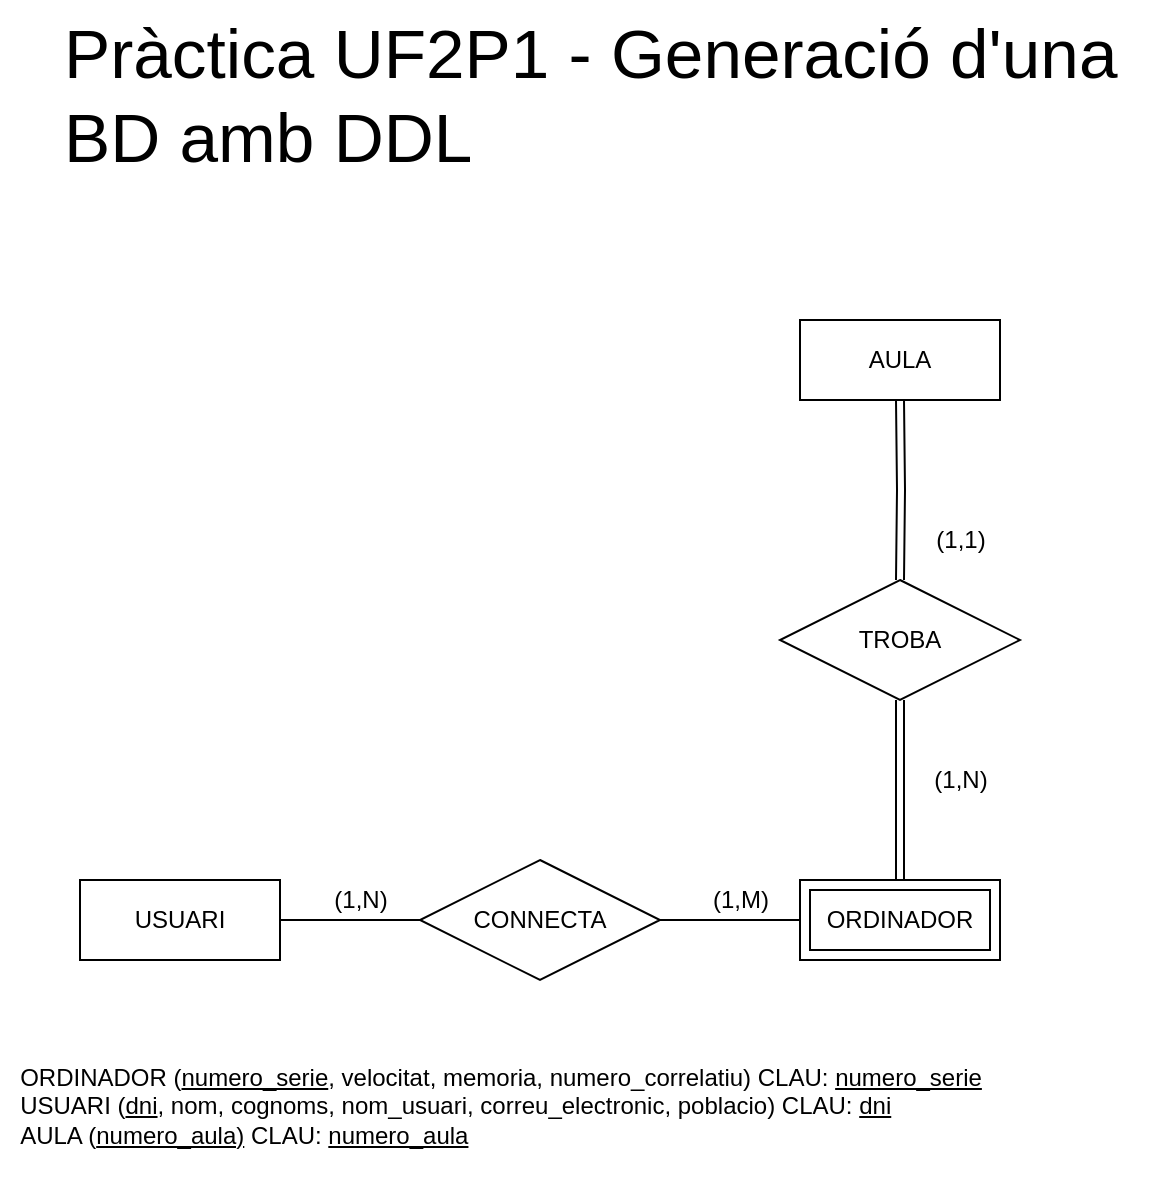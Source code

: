 <mxfile version="15.4.0" type="device"><diagram id="gNpVX6uRyPuavn-JW8bK" name="Página-1"><mxGraphModel dx="905" dy="805" grid="1" gridSize="10" guides="1" tooltips="1" connect="1" arrows="1" fold="1" page="1" pageScale="1" pageWidth="827" pageHeight="1169" math="0" shadow="0"><root><mxCell id="0"/><mxCell id="1" parent="0"/><mxCell id="LjvAabkBpFXX0QuldtE5-1" value="&lt;span style=&quot;font-size: 26pt; font-family: arial; color: rgb(0, 0, 0); background-color: transparent; font-weight: 400; font-style: normal; font-variant: normal; text-decoration: none; vertical-align: baseline;&quot; id=&quot;docs-internal-guid-00cd43dc-7fff-35ba-08b6-17f907ad7761&quot;&gt;Pràctica UF2P1 - Generació d'una BD amb DDL&lt;/span&gt;" style="text;whiteSpace=wrap;html=1;" vertex="1" parent="1"><mxGeometry x="30" y="40" width="550" height="60" as="geometry"/></mxCell><mxCell id="LjvAabkBpFXX0QuldtE5-8" style="edgeStyle=orthogonalEdgeStyle;rounded=0;orthogonalLoop=1;jettySize=auto;html=1;entryX=0;entryY=0.5;entryDx=0;entryDy=0;endArrow=none;endFill=0;" edge="1" parent="1" source="LjvAabkBpFXX0QuldtE5-3" target="LjvAabkBpFXX0QuldtE5-6"><mxGeometry relative="1" as="geometry"/></mxCell><mxCell id="LjvAabkBpFXX0QuldtE5-3" value="USUARI" style="whiteSpace=wrap;html=1;align=center;" vertex="1" parent="1"><mxGeometry x="40" y="480" width="100" height="40" as="geometry"/></mxCell><mxCell id="LjvAabkBpFXX0QuldtE5-4" value="ORDINADOR" style="shape=ext;margin=3;double=1;whiteSpace=wrap;html=1;align=center;" vertex="1" parent="1"><mxGeometry x="400" y="480" width="100" height="40" as="geometry"/></mxCell><mxCell id="LjvAabkBpFXX0QuldtE5-5" value="AULA" style="whiteSpace=wrap;html=1;align=center;" vertex="1" parent="1"><mxGeometry x="400" y="200" width="100" height="40" as="geometry"/></mxCell><mxCell id="LjvAabkBpFXX0QuldtE5-9" style="edgeStyle=orthogonalEdgeStyle;rounded=0;orthogonalLoop=1;jettySize=auto;html=1;entryX=0;entryY=0.5;entryDx=0;entryDy=0;endArrow=none;endFill=0;" edge="1" parent="1" source="LjvAabkBpFXX0QuldtE5-6" target="LjvAabkBpFXX0QuldtE5-4"><mxGeometry relative="1" as="geometry"/></mxCell><mxCell id="LjvAabkBpFXX0QuldtE5-6" value="CONNECTA" style="shape=rhombus;perimeter=rhombusPerimeter;whiteSpace=wrap;html=1;align=center;" vertex="1" parent="1"><mxGeometry x="210" y="470" width="120" height="60" as="geometry"/></mxCell><mxCell id="LjvAabkBpFXX0QuldtE5-11" value="" style="shape=link;html=1;rounded=0;endArrow=none;endFill=0;edgeStyle=orthogonalEdgeStyle;exitX=0.5;exitY=0;exitDx=0;exitDy=0;entryX=0.5;entryY=1;entryDx=0;entryDy=0;" edge="1" parent="1" source="LjvAabkBpFXX0QuldtE5-4"><mxGeometry relative="1" as="geometry"><mxPoint x="430" y="430" as="sourcePoint"/><mxPoint x="450" y="390" as="targetPoint"/></mxGeometry></mxCell><mxCell id="LjvAabkBpFXX0QuldtE5-13" value="" style="shape=link;html=1;rounded=0;endArrow=none;endFill=0;edgeStyle=orthogonalEdgeStyle;exitX=0.5;exitY=0;exitDx=0;exitDy=0;entryX=0.5;entryY=1;entryDx=0;entryDy=0;" edge="1" parent="1" target="LjvAabkBpFXX0QuldtE5-5"><mxGeometry relative="1" as="geometry"><mxPoint x="450" y="330" as="sourcePoint"/><mxPoint x="670" y="320" as="targetPoint"/></mxGeometry></mxCell><mxCell id="LjvAabkBpFXX0QuldtE5-14" value="" style="resizable=0;html=1;align=right;verticalAlign=bottom;" connectable="0" vertex="1" parent="LjvAabkBpFXX0QuldtE5-13"><mxGeometry x="1" relative="1" as="geometry"/></mxCell><mxCell id="LjvAabkBpFXX0QuldtE5-15" value="(1,N)" style="text;html=1;align=center;verticalAlign=middle;resizable=0;points=[];autosize=1;strokeColor=none;fillColor=none;" vertex="1" parent="1"><mxGeometry x="160" y="480" width="40" height="20" as="geometry"/></mxCell><mxCell id="LjvAabkBpFXX0QuldtE5-16" value="(1,M)" style="text;html=1;align=center;verticalAlign=middle;resizable=0;points=[];autosize=1;strokeColor=none;fillColor=none;" vertex="1" parent="1"><mxGeometry x="350" y="480" width="40" height="20" as="geometry"/></mxCell><mxCell id="LjvAabkBpFXX0QuldtE5-19" value="TROBA" style="shape=rhombus;perimeter=rhombusPerimeter;whiteSpace=wrap;html=1;align=center;" vertex="1" parent="1"><mxGeometry x="390" y="330" width="120" height="60" as="geometry"/></mxCell><mxCell id="LjvAabkBpFXX0QuldtE5-20" value="(1,N)" style="text;html=1;align=center;verticalAlign=middle;resizable=0;points=[];autosize=1;strokeColor=none;fillColor=none;" vertex="1" parent="1"><mxGeometry x="460" y="420" width="40" height="20" as="geometry"/></mxCell><mxCell id="LjvAabkBpFXX0QuldtE5-21" value="(1,1)" style="text;html=1;align=center;verticalAlign=middle;resizable=0;points=[];autosize=1;strokeColor=none;fillColor=none;" vertex="1" parent="1"><mxGeometry x="460" y="300" width="40" height="20" as="geometry"/></mxCell><mxCell id="LjvAabkBpFXX0QuldtE5-22" value="&lt;div style=&quot;text-align: justify&quot;&gt;&lt;span&gt;ORDINADOR (&lt;/span&gt;&lt;u&gt;numero_serie&lt;/u&gt;&lt;span&gt;, velocitat, memoria, numero_correlatiu) CLAU: &lt;/span&gt;&lt;u&gt;numero_serie&lt;/u&gt;&lt;/div&gt;&lt;div style=&quot;text-align: justify&quot;&gt;USUARI (&lt;u&gt;dni&lt;/u&gt;, nom, cognoms, nom_usuari, correu_electronic, poblacio) CLAU: &lt;u&gt;dni&lt;/u&gt;&lt;/div&gt;&lt;div style=&quot;text-align: justify&quot;&gt;AULA (&lt;u&gt;numero_aula)&lt;/u&gt; CLAU: &lt;u&gt;numero_aula&lt;/u&gt;&lt;/div&gt;&lt;u&gt;&lt;div style=&quot;text-align: justify&quot;&gt;&lt;br&gt;&lt;/div&gt;&lt;/u&gt;" style="text;html=1;align=center;verticalAlign=middle;resizable=0;points=[];autosize=1;strokeColor=none;fillColor=none;" vertex="1" parent="1"><mxGeometry y="570" width="500" height="60" as="geometry"/></mxCell></root></mxGraphModel></diagram></mxfile>